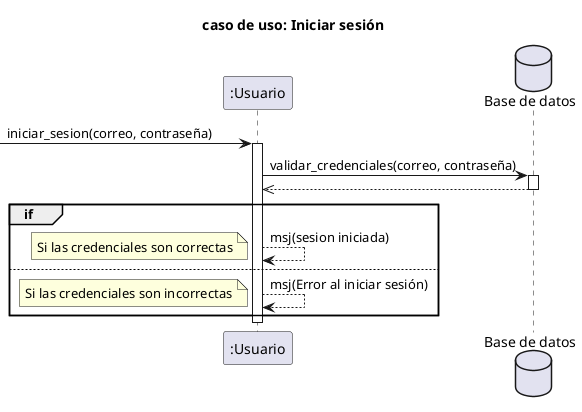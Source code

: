 @startuml
title caso de uso: Iniciar sesión

participant ":Usuario" as u
database "Base de datos" as BD
 -> u: iniciar_sesion(correo, contraseña)
activate u
u->BD: validar_credenciales(correo, contraseña)
activate BD
BD-->>u
deactivate BD

group if
u --> u: msj(sesion iniciada)
note left: Si las credenciales son correctas
else
u --> u: msj(Error al iniciar sesión)
note left: Si las credenciales son incorrectas
end
deactivate u
@enduml



' ->s:iniciarSesion()
' U -> s: Ingresar al sistema
' s->U: Pantalla de inicio
' s->U: pidale al usuario que ingrese su usuario y contraseña
' U->s: Ingresar usuario y contraseña


' s->BD: validar usuario y contraseña
'  activate s 
' activate BD
' group validar usuario y contraseña
  
'     group usuario y contraseña invalidos
'         group datos incorrectos
'             s->U: mensaje de error
'             s->U: El sistema le indica al usuario ingresar un correo electrónico y una contraseña asociadas a una cuenta.

'         end
'         group credenciales invalidos
'             s->U: mensaje de error
'             s->U: Informa al usuario que sus credenciales no son válidas y le pide intentar el proceso de nuevo.       
'         end
'     end
'       group usuario y contraseña validos
    
'     BD->s: usuario y contraseña validos

'     end

' end

' deactivate BD


'   note left: El usuario puede usar el sistema
  
' deactivate s
' note right of U: el usuario termina de usar el sistema

' U->s: solicitar cerrar sesion
' U-->>s: cerrarSesion()
' activate s
' s->s: borrar las credenciales del usuario
' s->U: mensaje de confimacion de cierre de sesion
' s->U: pantalla de inicio
' deactivate s
' note right of U: el usuario cierra la sesion

' deactivate s



@enduml